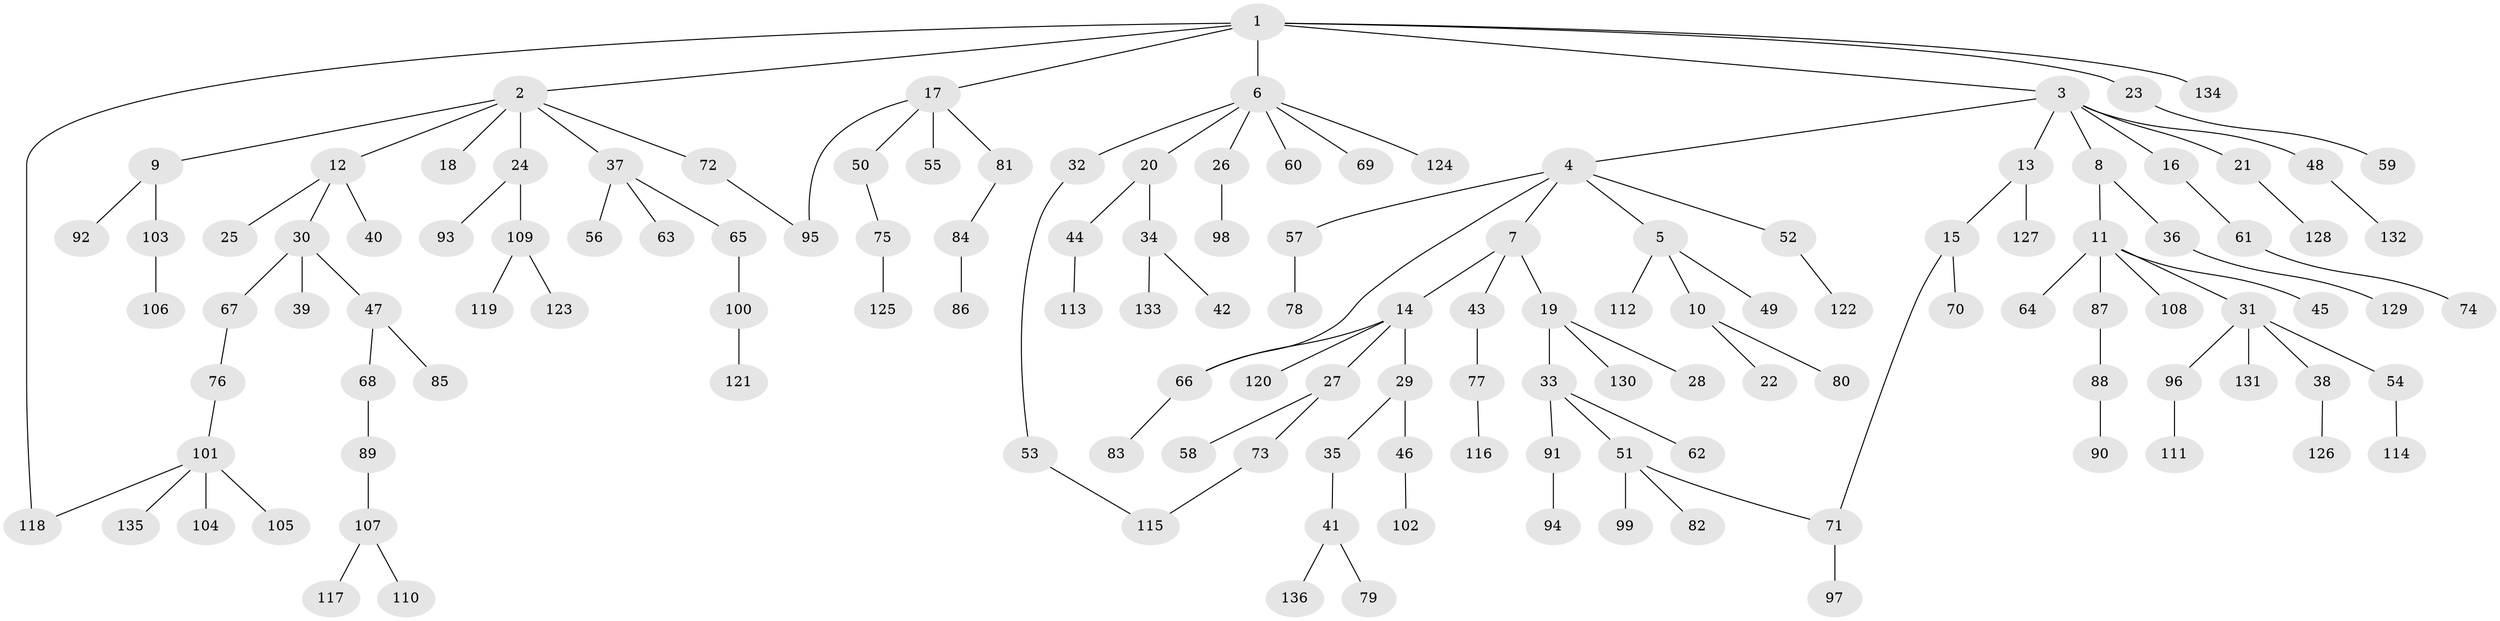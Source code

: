 // Generated by graph-tools (version 1.1) at 2025/34/03/09/25 02:34:15]
// undirected, 136 vertices, 140 edges
graph export_dot {
graph [start="1"]
  node [color=gray90,style=filled];
  1;
  2;
  3;
  4;
  5;
  6;
  7;
  8;
  9;
  10;
  11;
  12;
  13;
  14;
  15;
  16;
  17;
  18;
  19;
  20;
  21;
  22;
  23;
  24;
  25;
  26;
  27;
  28;
  29;
  30;
  31;
  32;
  33;
  34;
  35;
  36;
  37;
  38;
  39;
  40;
  41;
  42;
  43;
  44;
  45;
  46;
  47;
  48;
  49;
  50;
  51;
  52;
  53;
  54;
  55;
  56;
  57;
  58;
  59;
  60;
  61;
  62;
  63;
  64;
  65;
  66;
  67;
  68;
  69;
  70;
  71;
  72;
  73;
  74;
  75;
  76;
  77;
  78;
  79;
  80;
  81;
  82;
  83;
  84;
  85;
  86;
  87;
  88;
  89;
  90;
  91;
  92;
  93;
  94;
  95;
  96;
  97;
  98;
  99;
  100;
  101;
  102;
  103;
  104;
  105;
  106;
  107;
  108;
  109;
  110;
  111;
  112;
  113;
  114;
  115;
  116;
  117;
  118;
  119;
  120;
  121;
  122;
  123;
  124;
  125;
  126;
  127;
  128;
  129;
  130;
  131;
  132;
  133;
  134;
  135;
  136;
  1 -- 2;
  1 -- 3;
  1 -- 6;
  1 -- 17;
  1 -- 23;
  1 -- 134;
  1 -- 118;
  2 -- 9;
  2 -- 12;
  2 -- 18;
  2 -- 24;
  2 -- 37;
  2 -- 72;
  3 -- 4;
  3 -- 8;
  3 -- 13;
  3 -- 16;
  3 -- 21;
  3 -- 48;
  4 -- 5;
  4 -- 7;
  4 -- 52;
  4 -- 57;
  4 -- 66;
  5 -- 10;
  5 -- 49;
  5 -- 112;
  6 -- 20;
  6 -- 26;
  6 -- 32;
  6 -- 60;
  6 -- 69;
  6 -- 124;
  7 -- 14;
  7 -- 19;
  7 -- 43;
  8 -- 11;
  8 -- 36;
  9 -- 92;
  9 -- 103;
  10 -- 22;
  10 -- 80;
  11 -- 31;
  11 -- 45;
  11 -- 64;
  11 -- 87;
  11 -- 108;
  12 -- 25;
  12 -- 30;
  12 -- 40;
  13 -- 15;
  13 -- 127;
  14 -- 27;
  14 -- 29;
  14 -- 120;
  14 -- 66;
  15 -- 70;
  15 -- 71;
  16 -- 61;
  17 -- 50;
  17 -- 55;
  17 -- 81;
  17 -- 95;
  19 -- 28;
  19 -- 33;
  19 -- 130;
  20 -- 34;
  20 -- 44;
  21 -- 128;
  23 -- 59;
  24 -- 93;
  24 -- 109;
  26 -- 98;
  27 -- 58;
  27 -- 73;
  29 -- 35;
  29 -- 46;
  30 -- 39;
  30 -- 47;
  30 -- 67;
  31 -- 38;
  31 -- 54;
  31 -- 96;
  31 -- 131;
  32 -- 53;
  33 -- 51;
  33 -- 62;
  33 -- 91;
  34 -- 42;
  34 -- 133;
  35 -- 41;
  36 -- 129;
  37 -- 56;
  37 -- 63;
  37 -- 65;
  38 -- 126;
  41 -- 79;
  41 -- 136;
  43 -- 77;
  44 -- 113;
  46 -- 102;
  47 -- 68;
  47 -- 85;
  48 -- 132;
  50 -- 75;
  51 -- 82;
  51 -- 99;
  51 -- 71;
  52 -- 122;
  53 -- 115;
  54 -- 114;
  57 -- 78;
  61 -- 74;
  65 -- 100;
  66 -- 83;
  67 -- 76;
  68 -- 89;
  71 -- 97;
  72 -- 95;
  73 -- 115;
  75 -- 125;
  76 -- 101;
  77 -- 116;
  81 -- 84;
  84 -- 86;
  87 -- 88;
  88 -- 90;
  89 -- 107;
  91 -- 94;
  96 -- 111;
  100 -- 121;
  101 -- 104;
  101 -- 105;
  101 -- 118;
  101 -- 135;
  103 -- 106;
  107 -- 110;
  107 -- 117;
  109 -- 119;
  109 -- 123;
}
